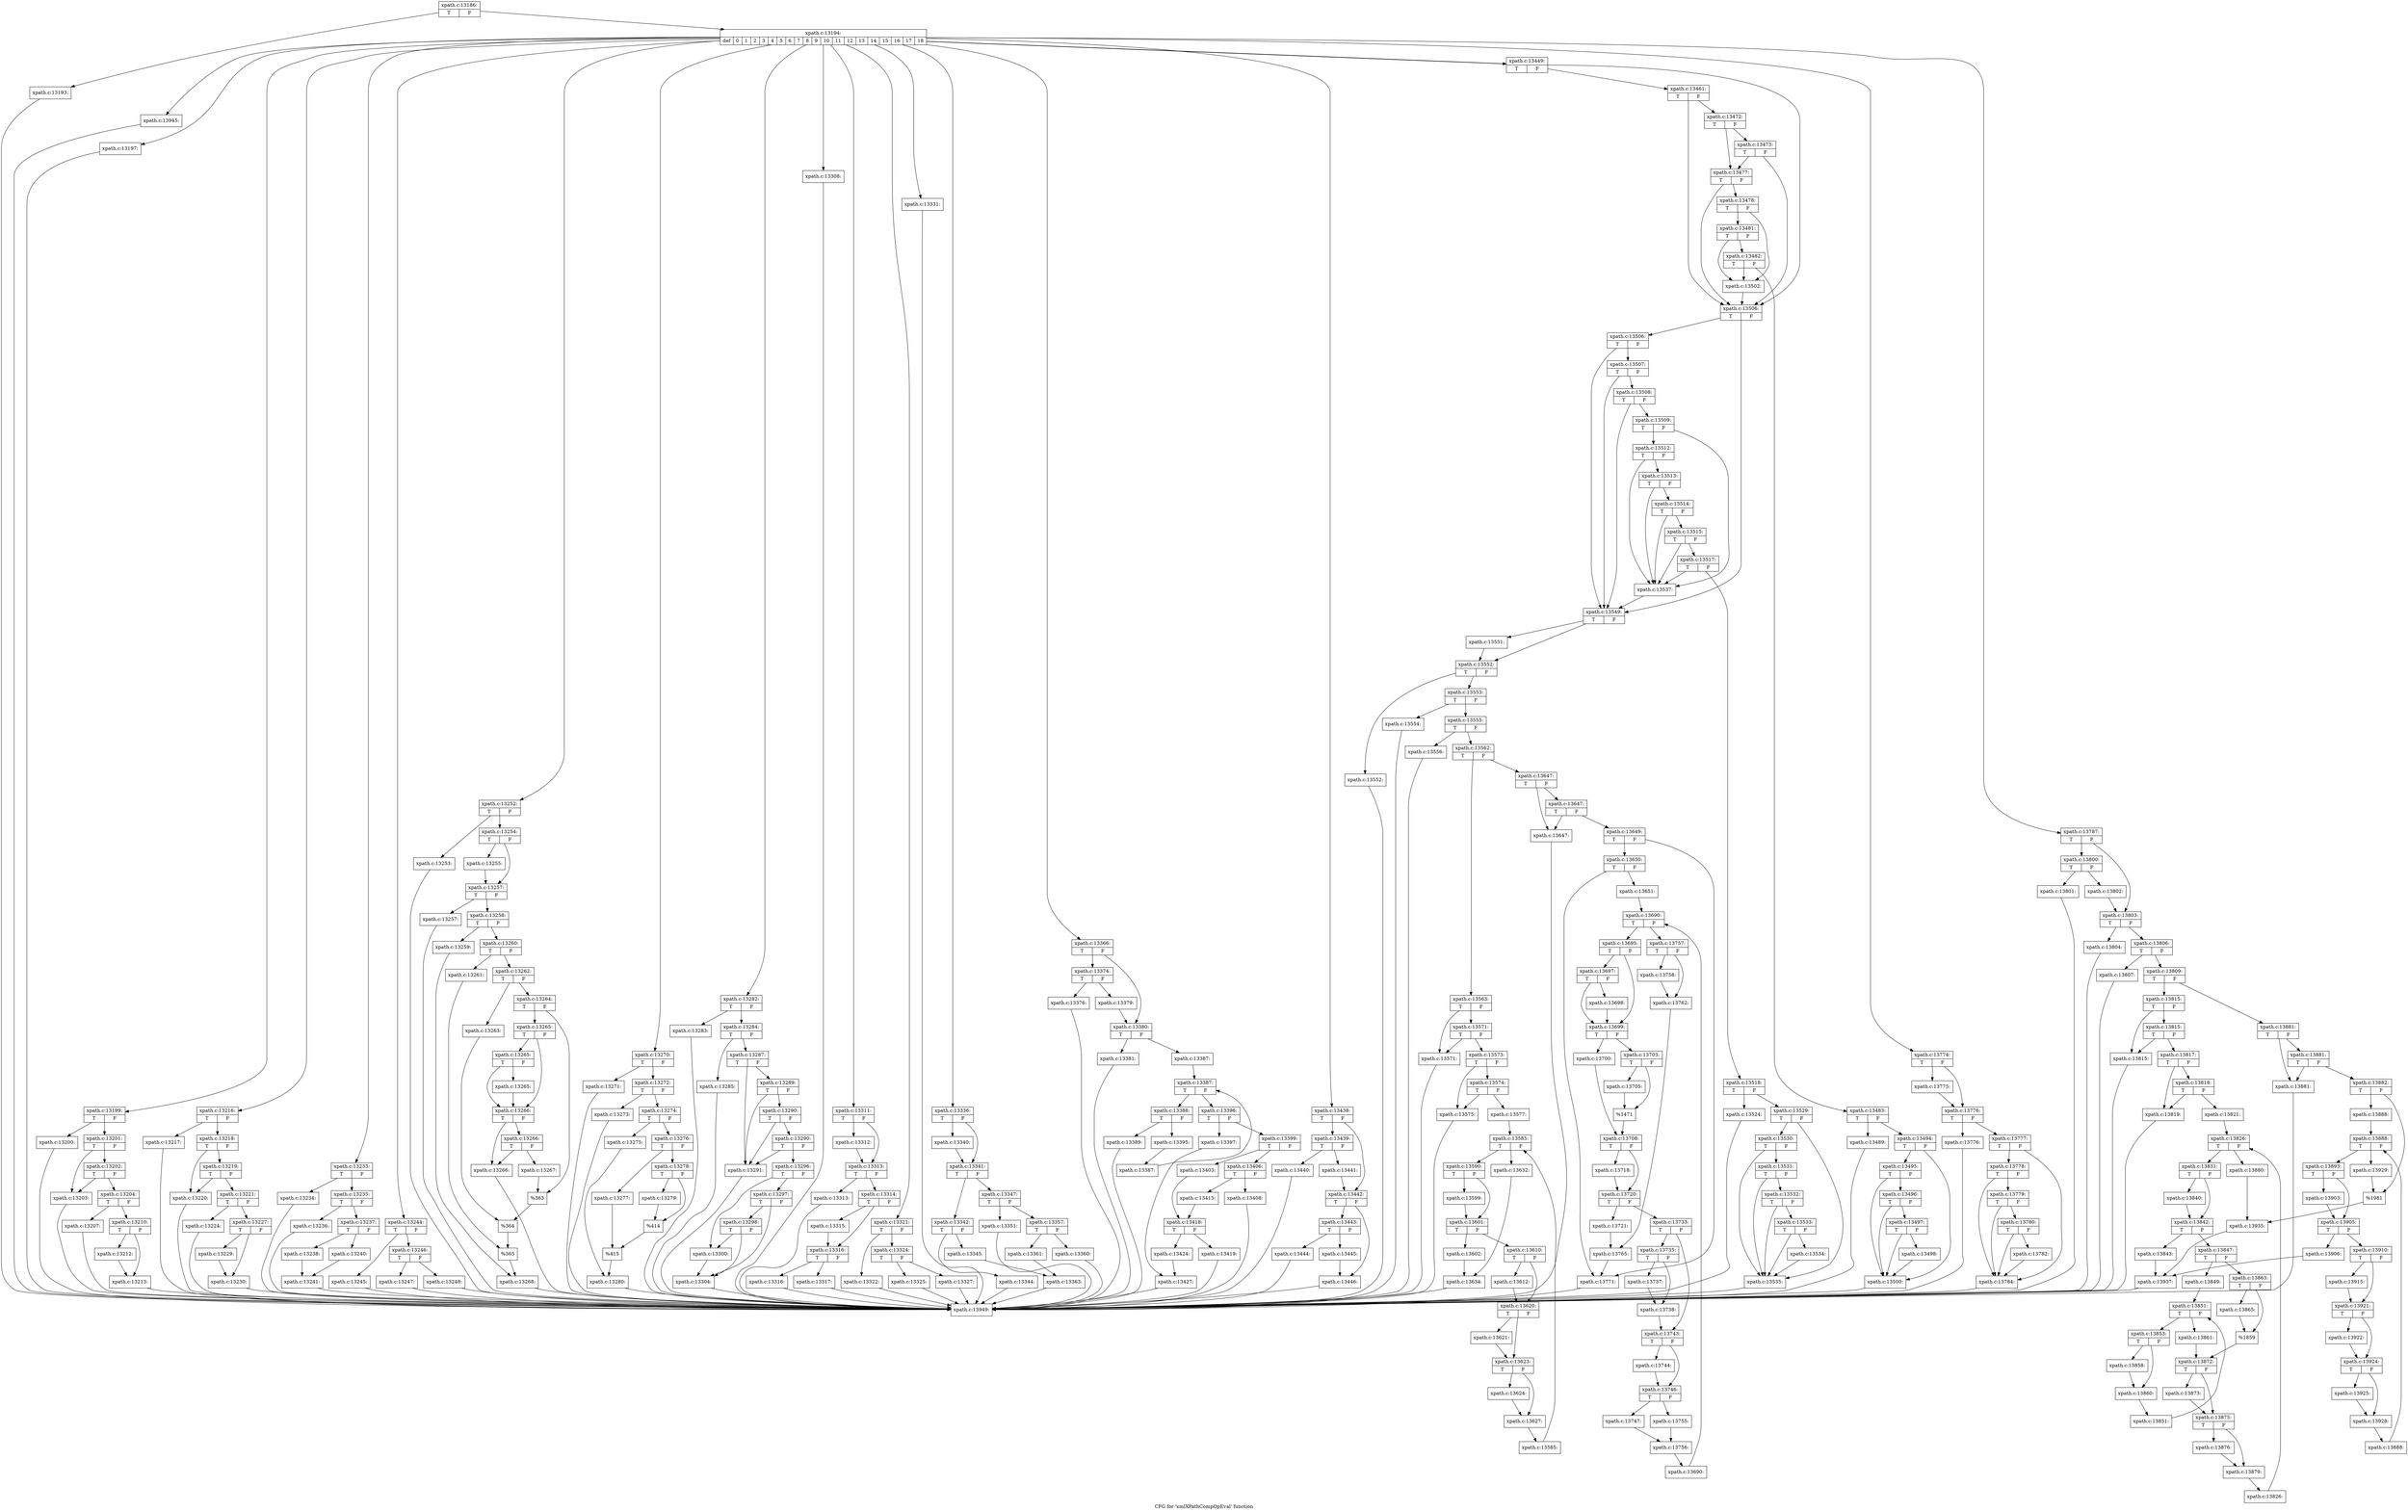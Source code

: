 digraph "CFG for 'xmlXPathCompOpEval' function" {
	label="CFG for 'xmlXPathCompOpEval' function";

	Node0x55e6b2ddfc00 [shape=record,label="{xpath.c:13186:|{<s0>T|<s1>F}}"];
	Node0x55e6b2ddfc00 -> Node0x55e6b2de2050;
	Node0x55e6b2ddfc00 -> Node0x55e6b2de20a0;
	Node0x55e6b2de2050 [shape=record,label="{xpath.c:13193:}"];
	Node0x55e6b2de2050 -> Node0x55e6b2ddfc50;
	Node0x55e6b2de20a0 [shape=record,label="{xpath.c:13194:|{<s0>def|<s1>0|<s2>1|<s3>2|<s4>3|<s5>4|<s6>5|<s7>6|<s8>7|<s9>8|<s10>9|<s11>10|<s12>11|<s13>12|<s14>13|<s15>14|<s16>15|<s17>16|<s18>17|<s19>18}}"];
	Node0x55e6b2de20a0 -> Node0x55e6b2de2600;
	Node0x55e6b2de20a0 -> Node0x55e6b2de2ab0;
	Node0x55e6b2de20a0 -> Node0x55e6b2de2c70;
	Node0x55e6b2de20a0 -> Node0x55e6b2de67a0;
	Node0x55e6b2de20a0 -> Node0x55e6b2dea470;
	Node0x55e6b2de20a0 -> Node0x55e6b2decd20;
	Node0x55e6b2de20a0 -> Node0x55e6b2def240;
	Node0x55e6b2de20a0 -> Node0x55e6b2df4060;
	Node0x55e6b2de20a0 -> Node0x55e6b2df6f70;
	Node0x55e6b2de20a0 -> Node0x55e6b2dfbfa0;
	Node0x55e6b2de20a0 -> Node0x55e6b2dfc310;
	Node0x55e6b2de20a0 -> Node0x55e6b2dfef10;
	Node0x55e6b2de20a0 -> Node0x55e6b2e00fc0;
	Node0x55e6b2de20a0 -> Node0x55e6b2e01860;
	Node0x55e6b2de20a0 -> Node0x55e6b2e066c0;
	Node0x55e6b2de20a0 -> Node0x55e6b2e12c10;
	Node0x55e6b2de20a0 -> Node0x55e6b2e152d0;
	Node0x55e6b2de20a0 -> Node0x55e6b2e152d0;
	Node0x55e6b2de20a0 -> Node0x55e6b2e3fab0;
	Node0x55e6b2de20a0 -> Node0x55e6b2e42790;
	Node0x55e6b2de2ab0 [shape=record,label="{xpath.c:13197:}"];
	Node0x55e6b2de2ab0 -> Node0x55e6b2ddfc50;
	Node0x55e6b2de2c70 [shape=record,label="{xpath.c:13199:|{<s0>T|<s1>F}}"];
	Node0x55e6b2de2c70 -> Node0x55e6b2de3310;
	Node0x55e6b2de2c70 -> Node0x55e6b2de3360;
	Node0x55e6b2de3310 [shape=record,label="{xpath.c:13200:}"];
	Node0x55e6b2de3310 -> Node0x55e6b2ddfc50;
	Node0x55e6b2de3360 [shape=record,label="{xpath.c:13201:|{<s0>T|<s1>F}}"];
	Node0x55e6b2de3360 -> Node0x55e6b2de3960;
	Node0x55e6b2de3360 -> Node0x55e6b2de3a00;
	Node0x55e6b2de3a00 [shape=record,label="{xpath.c:13202:|{<s0>T|<s1>F}}"];
	Node0x55e6b2de3a00 -> Node0x55e6b2de3960;
	Node0x55e6b2de3a00 -> Node0x55e6b2de39b0;
	Node0x55e6b2de3960 [shape=record,label="{xpath.c:13203:}"];
	Node0x55e6b2de3960 -> Node0x55e6b2ddfc50;
	Node0x55e6b2de39b0 [shape=record,label="{xpath.c:13204:|{<s0>T|<s1>F}}"];
	Node0x55e6b2de39b0 -> Node0x55e6b2de4ed0;
	Node0x55e6b2de39b0 -> Node0x55e6b2de4f20;
	Node0x55e6b2de4ed0 [shape=record,label="{xpath.c:13207:}"];
	Node0x55e6b2de4ed0 -> Node0x55e6b2ddfc50;
	Node0x55e6b2de4f20 [shape=record,label="{xpath.c:13210:|{<s0>T|<s1>F}}"];
	Node0x55e6b2de4f20 -> Node0x55e6b2de5830;
	Node0x55e6b2de4f20 -> Node0x55e6b2de5880;
	Node0x55e6b2de5830 [shape=record,label="{xpath.c:13212:}"];
	Node0x55e6b2de5830 -> Node0x55e6b2de5880;
	Node0x55e6b2de5880 [shape=record,label="{xpath.c:13213:}"];
	Node0x55e6b2de5880 -> Node0x55e6b2ddfc50;
	Node0x55e6b2de67a0 [shape=record,label="{xpath.c:13216:|{<s0>T|<s1>F}}"];
	Node0x55e6b2de67a0 -> Node0x55e6b2de6fe0;
	Node0x55e6b2de67a0 -> Node0x55e6b2de7030;
	Node0x55e6b2de6fe0 [shape=record,label="{xpath.c:13217:}"];
	Node0x55e6b2de6fe0 -> Node0x55e6b2ddfc50;
	Node0x55e6b2de7030 [shape=record,label="{xpath.c:13218:|{<s0>T|<s1>F}}"];
	Node0x55e6b2de7030 -> Node0x55e6b2de7630;
	Node0x55e6b2de7030 -> Node0x55e6b2de76d0;
	Node0x55e6b2de76d0 [shape=record,label="{xpath.c:13219:|{<s0>T|<s1>F}}"];
	Node0x55e6b2de76d0 -> Node0x55e6b2de7630;
	Node0x55e6b2de76d0 -> Node0x55e6b2de7680;
	Node0x55e6b2de7630 [shape=record,label="{xpath.c:13220:}"];
	Node0x55e6b2de7630 -> Node0x55e6b2ddfc50;
	Node0x55e6b2de7680 [shape=record,label="{xpath.c:13221:|{<s0>T|<s1>F}}"];
	Node0x55e6b2de7680 -> Node0x55e6b2de8ba0;
	Node0x55e6b2de7680 -> Node0x55e6b2de8bf0;
	Node0x55e6b2de8ba0 [shape=record,label="{xpath.c:13224:}"];
	Node0x55e6b2de8ba0 -> Node0x55e6b2ddfc50;
	Node0x55e6b2de8bf0 [shape=record,label="{xpath.c:13227:|{<s0>T|<s1>F}}"];
	Node0x55e6b2de8bf0 -> Node0x55e6b2de9500;
	Node0x55e6b2de8bf0 -> Node0x55e6b2de9550;
	Node0x55e6b2de9500 [shape=record,label="{xpath.c:13229:}"];
	Node0x55e6b2de9500 -> Node0x55e6b2de9550;
	Node0x55e6b2de9550 [shape=record,label="{xpath.c:13230:}"];
	Node0x55e6b2de9550 -> Node0x55e6b2ddfc50;
	Node0x55e6b2dea470 [shape=record,label="{xpath.c:13233:|{<s0>T|<s1>F}}"];
	Node0x55e6b2dea470 -> Node0x55e6b2deacb0;
	Node0x55e6b2dea470 -> Node0x55e6b2dead00;
	Node0x55e6b2deacb0 [shape=record,label="{xpath.c:13234:}"];
	Node0x55e6b2deacb0 -> Node0x55e6b2ddfc50;
	Node0x55e6b2dead00 [shape=record,label="{xpath.c:13235:|{<s0>T|<s1>F}}"];
	Node0x55e6b2dead00 -> Node0x55e6b2deb900;
	Node0x55e6b2dead00 -> Node0x55e6b2deb950;
	Node0x55e6b2deb900 [shape=record,label="{xpath.c:13236:}"];
	Node0x55e6b2deb900 -> Node0x55e6b2ddfc50;
	Node0x55e6b2deb950 [shape=record,label="{xpath.c:13237:|{<s0>T|<s1>F}}"];
	Node0x55e6b2deb950 -> Node0x55e6b2debdc0;
	Node0x55e6b2deb950 -> Node0x55e6b2debe60;
	Node0x55e6b2debdc0 [shape=record,label="{xpath.c:13238:}"];
	Node0x55e6b2debdc0 -> Node0x55e6b2debe10;
	Node0x55e6b2debe60 [shape=record,label="{xpath.c:13240:}"];
	Node0x55e6b2debe60 -> Node0x55e6b2debe10;
	Node0x55e6b2debe10 [shape=record,label="{xpath.c:13241:}"];
	Node0x55e6b2debe10 -> Node0x55e6b2ddfc50;
	Node0x55e6b2decd20 [shape=record,label="{xpath.c:13244:|{<s0>T|<s1>F}}"];
	Node0x55e6b2decd20 -> Node0x55e6b2ded5a0;
	Node0x55e6b2decd20 -> Node0x55e6b2ded5f0;
	Node0x55e6b2ded5a0 [shape=record,label="{xpath.c:13245:}"];
	Node0x55e6b2ded5a0 -> Node0x55e6b2ddfc50;
	Node0x55e6b2ded5f0 [shape=record,label="{xpath.c:13246:|{<s0>T|<s1>F}}"];
	Node0x55e6b2ded5f0 -> Node0x55e6b2dee1f0;
	Node0x55e6b2ded5f0 -> Node0x55e6b2dee240;
	Node0x55e6b2dee1f0 [shape=record,label="{xpath.c:13247:}"];
	Node0x55e6b2dee1f0 -> Node0x55e6b2ddfc50;
	Node0x55e6b2dee240 [shape=record,label="{xpath.c:13248:}"];
	Node0x55e6b2dee240 -> Node0x55e6b2ddfc50;
	Node0x55e6b2def240 [shape=record,label="{xpath.c:13252:|{<s0>T|<s1>F}}"];
	Node0x55e6b2def240 -> Node0x55e6b2defac0;
	Node0x55e6b2def240 -> Node0x55e6b2defb10;
	Node0x55e6b2defac0 [shape=record,label="{xpath.c:13253:}"];
	Node0x55e6b2defac0 -> Node0x55e6b2ddfc50;
	Node0x55e6b2defb10 [shape=record,label="{xpath.c:13254:|{<s0>T|<s1>F}}"];
	Node0x55e6b2defb10 -> Node0x55e6b2deff80;
	Node0x55e6b2defb10 -> Node0x55e6b2deffd0;
	Node0x55e6b2deff80 [shape=record,label="{xpath.c:13255:}"];
	Node0x55e6b2deff80 -> Node0x55e6b2deffd0;
	Node0x55e6b2deffd0 [shape=record,label="{xpath.c:13257:|{<s0>T|<s1>F}}"];
	Node0x55e6b2deffd0 -> Node0x55e6b2df0d10;
	Node0x55e6b2deffd0 -> Node0x55e6b2df0d60;
	Node0x55e6b2df0d10 [shape=record,label="{xpath.c:13257:}"];
	Node0x55e6b2df0d10 -> Node0x55e6b2ddfc50;
	Node0x55e6b2df0d60 [shape=record,label="{xpath.c:13258:|{<s0>T|<s1>F}}"];
	Node0x55e6b2df0d60 -> Node0x55e6b2df11d0;
	Node0x55e6b2df0d60 -> Node0x55e6b2df1270;
	Node0x55e6b2df11d0 [shape=record,label="{xpath.c:13259:}"];
	Node0x55e6b2df11d0 -> Node0x55e6b2df1220;
	Node0x55e6b2df1270 [shape=record,label="{xpath.c:13260:|{<s0>T|<s1>F}}"];
	Node0x55e6b2df1270 -> Node0x55e6b2df1840;
	Node0x55e6b2df1270 -> Node0x55e6b2df18e0;
	Node0x55e6b2df1840 [shape=record,label="{xpath.c:13261:}"];
	Node0x55e6b2df1840 -> Node0x55e6b2df1890;
	Node0x55e6b2df18e0 [shape=record,label="{xpath.c:13262:|{<s0>T|<s1>F}}"];
	Node0x55e6b2df18e0 -> Node0x55e6b2df1eb0;
	Node0x55e6b2df18e0 -> Node0x55e6b2df1f50;
	Node0x55e6b2df1eb0 [shape=record,label="{xpath.c:13263:}"];
	Node0x55e6b2df1eb0 -> Node0x55e6b2df1f00;
	Node0x55e6b2df1f50 [shape=record,label="{xpath.c:13264:|{<s0>T|<s1>F}}"];
	Node0x55e6b2df1f50 -> Node0x55e6b2df2520;
	Node0x55e6b2df1f50 -> Node0x55e6b2df2570;
	Node0x55e6b2df2520 [shape=record,label="{xpath.c:13265:|{<s0>T|<s1>F}}"];
	Node0x55e6b2df2520 -> Node0x55e6b2df2ad0;
	Node0x55e6b2df2520 -> Node0x55e6b2df2a80;
	Node0x55e6b2df2ad0 [shape=record,label="{xpath.c:13265:|{<s0>T|<s1>F}}"];
	Node0x55e6b2df2ad0 -> Node0x55e6b2df2a30;
	Node0x55e6b2df2ad0 -> Node0x55e6b2df2a80;
	Node0x55e6b2df2a30 [shape=record,label="{xpath.c:13265:}"];
	Node0x55e6b2df2a30 -> Node0x55e6b2df2a80;
	Node0x55e6b2df2a80 [shape=record,label="{xpath.c:13266:|{<s0>T|<s1>F}}"];
	Node0x55e6b2df2a80 -> Node0x55e6b2df32a0;
	Node0x55e6b2df2a80 -> Node0x55e6b2df3340;
	Node0x55e6b2df3340 [shape=record,label="{xpath.c:13266:|{<s0>T|<s1>F}}"];
	Node0x55e6b2df3340 -> Node0x55e6b2df32a0;
	Node0x55e6b2df3340 -> Node0x55e6b2df32f0;
	Node0x55e6b2df32a0 [shape=record,label="{xpath.c:13266:}"];
	Node0x55e6b2df32a0 -> Node0x55e6b2ddfc50;
	Node0x55e6b2df32f0 [shape=record,label="{xpath.c:13267:}"];
	Node0x55e6b2df32f0 -> Node0x55e6b2df2570;
	Node0x55e6b2df2570 [shape=record,label="{%363}"];
	Node0x55e6b2df2570 -> Node0x55e6b2df1f00;
	Node0x55e6b2df1f00 [shape=record,label="{%364}"];
	Node0x55e6b2df1f00 -> Node0x55e6b2df1890;
	Node0x55e6b2df1890 [shape=record,label="{%365}"];
	Node0x55e6b2df1890 -> Node0x55e6b2df1220;
	Node0x55e6b2df1220 [shape=record,label="{xpath.c:13268:}"];
	Node0x55e6b2df1220 -> Node0x55e6b2ddfc50;
	Node0x55e6b2df4060 [shape=record,label="{xpath.c:13270:|{<s0>T|<s1>F}}"];
	Node0x55e6b2df4060 -> Node0x55e6b2df48e0;
	Node0x55e6b2df4060 -> Node0x55e6b2df4930;
	Node0x55e6b2df48e0 [shape=record,label="{xpath.c:13271:}"];
	Node0x55e6b2df48e0 -> Node0x55e6b2ddfc50;
	Node0x55e6b2df4930 [shape=record,label="{xpath.c:13272:|{<s0>T|<s1>F}}"];
	Node0x55e6b2df4930 -> Node0x55e6b2df5530;
	Node0x55e6b2df4930 -> Node0x55e6b2df5580;
	Node0x55e6b2df5530 [shape=record,label="{xpath.c:13273:}"];
	Node0x55e6b2df5530 -> Node0x55e6b2ddfc50;
	Node0x55e6b2df5580 [shape=record,label="{xpath.c:13274:|{<s0>T|<s1>F}}"];
	Node0x55e6b2df5580 -> Node0x55e6b2df59f0;
	Node0x55e6b2df5580 -> Node0x55e6b2df5a90;
	Node0x55e6b2df59f0 [shape=record,label="{xpath.c:13275:}"];
	Node0x55e6b2df59f0 -> Node0x55e6b2df5a40;
	Node0x55e6b2df5a90 [shape=record,label="{xpath.c:13276:|{<s0>T|<s1>F}}"];
	Node0x55e6b2df5a90 -> Node0x55e6b2df6060;
	Node0x55e6b2df5a90 -> Node0x55e6b2df6100;
	Node0x55e6b2df6060 [shape=record,label="{xpath.c:13277:}"];
	Node0x55e6b2df6060 -> Node0x55e6b2df60b0;
	Node0x55e6b2df6100 [shape=record,label="{xpath.c:13278:|{<s0>T|<s1>F}}"];
	Node0x55e6b2df6100 -> Node0x55e6b2df66d0;
	Node0x55e6b2df6100 -> Node0x55e6b2df6720;
	Node0x55e6b2df66d0 [shape=record,label="{xpath.c:13279:}"];
	Node0x55e6b2df66d0 -> Node0x55e6b2df6720;
	Node0x55e6b2df6720 [shape=record,label="{%414}"];
	Node0x55e6b2df6720 -> Node0x55e6b2df60b0;
	Node0x55e6b2df60b0 [shape=record,label="{%415}"];
	Node0x55e6b2df60b0 -> Node0x55e6b2df5a40;
	Node0x55e6b2df5a40 [shape=record,label="{xpath.c:13280:}"];
	Node0x55e6b2df5a40 -> Node0x55e6b2ddfc50;
	Node0x55e6b2df6f70 [shape=record,label="{xpath.c:13282:|{<s0>T|<s1>F}}"];
	Node0x55e6b2df6f70 -> Node0x55e6b2df77f0;
	Node0x55e6b2df6f70 -> Node0x55e6b2df7840;
	Node0x55e6b2df77f0 [shape=record,label="{xpath.c:13283:}"];
	Node0x55e6b2df77f0 -> Node0x55e6b2ddfc50;
	Node0x55e6b2df7840 [shape=record,label="{xpath.c:13284:|{<s0>T|<s1>F}}"];
	Node0x55e6b2df7840 -> Node0x55e6b2df8440;
	Node0x55e6b2df7840 -> Node0x55e6b2df8490;
	Node0x55e6b2df8440 [shape=record,label="{xpath.c:13285:}"];
	Node0x55e6b2df8440 -> Node0x55e6b2ddfc50;
	Node0x55e6b2df8490 [shape=record,label="{xpath.c:13287:|{<s0>T|<s1>F}}"];
	Node0x55e6b2df8490 -> Node0x55e6b2df8d60;
	Node0x55e6b2df8490 -> Node0x55e6b2df8f00;
	Node0x55e6b2df8f00 [shape=record,label="{xpath.c:13289:|{<s0>T|<s1>F}}"];
	Node0x55e6b2df8f00 -> Node0x55e6b2df8d60;
	Node0x55e6b2df8f00 -> Node0x55e6b2df8e80;
	Node0x55e6b2df8e80 [shape=record,label="{xpath.c:13290:|{<s0>T|<s1>F}}"];
	Node0x55e6b2df8e80 -> Node0x55e6b2df8d60;
	Node0x55e6b2df8e80 -> Node0x55e6b2df8e00;
	Node0x55e6b2df8e00 [shape=record,label="{xpath.c:13290:|{<s0>T|<s1>F}}"];
	Node0x55e6b2df8e00 -> Node0x55e6b2df8d60;
	Node0x55e6b2df8e00 -> Node0x55e6b2df8db0;
	Node0x55e6b2df8d60 [shape=record,label="{xpath.c:13291:}"];
	Node0x55e6b2df8d60 -> Node0x55e6b2ddfc50;
	Node0x55e6b2df8db0 [shape=record,label="{xpath.c:13296:|{<s0>T|<s1>F}}"];
	Node0x55e6b2df8db0 -> Node0x55e6b2dfa470;
	Node0x55e6b2df8db0 -> Node0x55e6b2dfa510;
	Node0x55e6b2dfa510 [shape=record,label="{xpath.c:13297:|{<s0>T|<s1>F}}"];
	Node0x55e6b2dfa510 -> Node0x55e6b2dfa960;
	Node0x55e6b2dfa510 -> Node0x55e6b2dfa4c0;
	Node0x55e6b2dfa960 [shape=record,label="{xpath.c:13298:|{<s0>T|<s1>F}}"];
	Node0x55e6b2dfa960 -> Node0x55e6b2dfa470;
	Node0x55e6b2dfa960 -> Node0x55e6b2dfa4c0;
	Node0x55e6b2dfa470 [shape=record,label="{xpath.c:13300:}"];
	Node0x55e6b2dfa470 -> Node0x55e6b2dfa4c0;
	Node0x55e6b2dfa4c0 [shape=record,label="{xpath.c:13304:}"];
	Node0x55e6b2dfa4c0 -> Node0x55e6b2ddfc50;
	Node0x55e6b2dfbfa0 [shape=record,label="{xpath.c:13308:}"];
	Node0x55e6b2dfbfa0 -> Node0x55e6b2ddfc50;
	Node0x55e6b2dfc310 [shape=record,label="{xpath.c:13311:|{<s0>T|<s1>F}}"];
	Node0x55e6b2dfc310 -> Node0x55e6b2dfc400;
	Node0x55e6b2dfc310 -> Node0x55e6b2dfc450;
	Node0x55e6b2dfc400 [shape=record,label="{xpath.c:13312:}"];
	Node0x55e6b2dfc400 -> Node0x55e6b2dfc450;
	Node0x55e6b2dfc450 [shape=record,label="{xpath.c:13313:|{<s0>T|<s1>F}}"];
	Node0x55e6b2dfc450 -> Node0x55e6b2dfd0c0;
	Node0x55e6b2dfc450 -> Node0x55e6b2dfd110;
	Node0x55e6b2dfd0c0 [shape=record,label="{xpath.c:13313:}"];
	Node0x55e6b2dfd0c0 -> Node0x55e6b2ddfc50;
	Node0x55e6b2dfd110 [shape=record,label="{xpath.c:13314:|{<s0>T|<s1>F}}"];
	Node0x55e6b2dfd110 -> Node0x55e6b2dfd580;
	Node0x55e6b2dfd110 -> Node0x55e6b2dfd5d0;
	Node0x55e6b2dfd580 [shape=record,label="{xpath.c:13315:}"];
	Node0x55e6b2dfd580 -> Node0x55e6b2dfd5d0;
	Node0x55e6b2dfd5d0 [shape=record,label="{xpath.c:13316:|{<s0>T|<s1>F}}"];
	Node0x55e6b2dfd5d0 -> Node0x55e6b2dfe240;
	Node0x55e6b2dfd5d0 -> Node0x55e6b2dfe290;
	Node0x55e6b2dfe240 [shape=record,label="{xpath.c:13316:}"];
	Node0x55e6b2dfe240 -> Node0x55e6b2ddfc50;
	Node0x55e6b2dfe290 [shape=record,label="{xpath.c:13317:}"];
	Node0x55e6b2dfe290 -> Node0x55e6b2ddfc50;
	Node0x55e6b2dfef10 [shape=record,label="{xpath.c:13321:|{<s0>T|<s1>F}}"];
	Node0x55e6b2dfef10 -> Node0x55e6b2dff6b0;
	Node0x55e6b2dfef10 -> Node0x55e6b2dff700;
	Node0x55e6b2dff6b0 [shape=record,label="{xpath.c:13322:}"];
	Node0x55e6b2dff6b0 -> Node0x55e6b2ddfc50;
	Node0x55e6b2dff700 [shape=record,label="{xpath.c:13324:|{<s0>T|<s1>F}}"];
	Node0x55e6b2dff700 -> Node0x55e6b2e004e0;
	Node0x55e6b2dff700 -> Node0x55e6b2e00530;
	Node0x55e6b2e004e0 [shape=record,label="{xpath.c:13325:}"];
	Node0x55e6b2e004e0 -> Node0x55e6b2ddfc50;
	Node0x55e6b2e00530 [shape=record,label="{xpath.c:13327:}"];
	Node0x55e6b2e00530 -> Node0x55e6b2ddfc50;
	Node0x55e6b2e00fc0 [shape=record,label="{xpath.c:13331:}"];
	Node0x55e6b2e00fc0 -> Node0x55e6b2ddfc50;
	Node0x55e6b2e01860 [shape=record,label="{xpath.c:13336:|{<s0>T|<s1>F}}"];
	Node0x55e6b2e01860 -> Node0x55e6b2e01c50;
	Node0x55e6b2e01860 -> Node0x55e6b2e01ca0;
	Node0x55e6b2e01c50 [shape=record,label="{xpath.c:13340:}"];
	Node0x55e6b2e01c50 -> Node0x55e6b2e01ca0;
	Node0x55e6b2e01ca0 [shape=record,label="{xpath.c:13341:|{<s0>T|<s1>F}}"];
	Node0x55e6b2e01ca0 -> Node0x55e6b2e02940;
	Node0x55e6b2e01ca0 -> Node0x55e6b2e029e0;
	Node0x55e6b2e02940 [shape=record,label="{xpath.c:13342:|{<s0>T|<s1>F}}"];
	Node0x55e6b2e02940 -> Node0x55e6b2e033a0;
	Node0x55e6b2e02940 -> Node0x55e6b2e033f0;
	Node0x55e6b2e033a0 [shape=record,label="{xpath.c:13344:}"];
	Node0x55e6b2e033a0 -> Node0x55e6b2ddfc50;
	Node0x55e6b2e033f0 [shape=record,label="{xpath.c:13345:}"];
	Node0x55e6b2e033f0 -> Node0x55e6b2e02990;
	Node0x55e6b2e029e0 [shape=record,label="{xpath.c:13347:|{<s0>T|<s1>F}}"];
	Node0x55e6b2e029e0 -> Node0x55e6b2e044b0;
	Node0x55e6b2e029e0 -> Node0x55e6b2e04500;
	Node0x55e6b2e044b0 [shape=record,label="{xpath.c:13351:}"];
	Node0x55e6b2e044b0 -> Node0x55e6b2ddfc50;
	Node0x55e6b2e04500 [shape=record,label="{xpath.c:13357:|{<s0>T|<s1>F}}"];
	Node0x55e6b2e04500 -> Node0x55e6b2e05c60;
	Node0x55e6b2e04500 -> Node0x55e6b2e05cb0;
	Node0x55e6b2e05c60 [shape=record,label="{xpath.c:13360:}"];
	Node0x55e6b2e05c60 -> Node0x55e6b2ddfc50;
	Node0x55e6b2e05cb0 [shape=record,label="{xpath.c:13361:}"];
	Node0x55e6b2e05cb0 -> Node0x55e6b2e02990;
	Node0x55e6b2e02990 [shape=record,label="{xpath.c:13363:}"];
	Node0x55e6b2e02990 -> Node0x55e6b2ddfc50;
	Node0x55e6b2e066c0 [shape=record,label="{xpath.c:13366:|{<s0>T|<s1>F}}"];
	Node0x55e6b2e066c0 -> Node0x55e6b2e07830;
	Node0x55e6b2e066c0 -> Node0x55e6b2e07880;
	Node0x55e6b2e07830 [shape=record,label="{xpath.c:13374:|{<s0>T|<s1>F}}"];
	Node0x55e6b2e07830 -> Node0x55e6b2e08500;
	Node0x55e6b2e07830 -> Node0x55e6b2e08550;
	Node0x55e6b2e08500 [shape=record,label="{xpath.c:13376:}"];
	Node0x55e6b2e08500 -> Node0x55e6b2ddfc50;
	Node0x55e6b2e08550 [shape=record,label="{xpath.c:13379:}"];
	Node0x55e6b2e08550 -> Node0x55e6b2e07880;
	Node0x55e6b2e07880 [shape=record,label="{xpath.c:13380:|{<s0>T|<s1>F}}"];
	Node0x55e6b2e07880 -> Node0x55e6b2e08f20;
	Node0x55e6b2e07880 -> Node0x55e6b2e08f70;
	Node0x55e6b2e08f20 [shape=record,label="{xpath.c:13381:}"];
	Node0x55e6b2e08f20 -> Node0x55e6b2ddfc50;
	Node0x55e6b2e08f70 [shape=record,label="{xpath.c:13387:}"];
	Node0x55e6b2e08f70 -> Node0x55e6b2e0a440;
	Node0x55e6b2e0a440 [shape=record,label="{xpath.c:13387:|{<s0>T|<s1>F}}"];
	Node0x55e6b2e0a440 -> Node0x55e6b2c605c0;
	Node0x55e6b2e0a440 -> Node0x55e6b2e0a2a0;
	Node0x55e6b2c605c0 [shape=record,label="{xpath.c:13388:|{<s0>T|<s1>F}}"];
	Node0x55e6b2c605c0 -> Node0x55e6b2c60a90;
	Node0x55e6b2c605c0 -> Node0x55e6b2c60ae0;
	Node0x55e6b2c60a90 [shape=record,label="{xpath.c:13389:}"];
	Node0x55e6b2c60a90 -> Node0x55e6b2ddfc50;
	Node0x55e6b2c60ae0 [shape=record,label="{xpath.c:13395:}"];
	Node0x55e6b2c60ae0 -> Node0x55e6b2c60530;
	Node0x55e6b2c60530 [shape=record,label="{xpath.c:13387:}"];
	Node0x55e6b2c60530 -> Node0x55e6b2e0a440;
	Node0x55e6b2e0a2a0 [shape=record,label="{xpath.c:13396:|{<s0>T|<s1>F}}"];
	Node0x55e6b2e0a2a0 -> Node0x55e6b2e0c1c0;
	Node0x55e6b2e0a2a0 -> Node0x55e6b2e0c260;
	Node0x55e6b2e0c1c0 [shape=record,label="{xpath.c:13397:}"];
	Node0x55e6b2e0c1c0 -> Node0x55e6b2e0c210;
	Node0x55e6b2e0c260 [shape=record,label="{xpath.c:13399:|{<s0>T|<s1>F}}"];
	Node0x55e6b2e0c260 -> Node0x55e6b2e0cd70;
	Node0x55e6b2e0c260 -> Node0x55e6b2e0ce10;
	Node0x55e6b2e0cd70 [shape=record,label="{xpath.c:13403:}"];
	Node0x55e6b2e0cd70 -> Node0x55e6b2e0cdc0;
	Node0x55e6b2e0ce10 [shape=record,label="{xpath.c:13406:|{<s0>T|<s1>F}}"];
	Node0x55e6b2e0ce10 -> Node0x55e6b2e0dd60;
	Node0x55e6b2e0ce10 -> Node0x55e6b2e0ddb0;
	Node0x55e6b2e0dd60 [shape=record,label="{xpath.c:13408:}"];
	Node0x55e6b2e0dd60 -> Node0x55e6b2ddfc50;
	Node0x55e6b2e0ddb0 [shape=record,label="{xpath.c:13415:}"];
	Node0x55e6b2e0ddb0 -> Node0x55e6b2e0cdc0;
	Node0x55e6b2e0cdc0 [shape=record,label="{xpath.c:13418:|{<s0>T|<s1>F}}"];
	Node0x55e6b2e0cdc0 -> Node0x55e6b2e0f720;
	Node0x55e6b2e0cdc0 -> Node0x55e6b2e0f770;
	Node0x55e6b2e0f720 [shape=record,label="{xpath.c:13419:}"];
	Node0x55e6b2e0f720 -> Node0x55e6b2ddfc50;
	Node0x55e6b2e0f770 [shape=record,label="{xpath.c:13424:}"];
	Node0x55e6b2e0f770 -> Node0x55e6b2e0c210;
	Node0x55e6b2e0c210 [shape=record,label="{xpath.c:13427:}"];
	Node0x55e6b2e0c210 -> Node0x55e6b2ddfc50;
	Node0x55e6b2e12c10 [shape=record,label="{xpath.c:13438:|{<s0>T|<s1>F}}"];
	Node0x55e6b2e12c10 -> Node0x55e6b2e12d00;
	Node0x55e6b2e12c10 -> Node0x55e6b2e12d50;
	Node0x55e6b2e12d00 [shape=record,label="{xpath.c:13439:|{<s0>T|<s1>F}}"];
	Node0x55e6b2e12d00 -> Node0x55e6b2e139a0;
	Node0x55e6b2e12d00 -> Node0x55e6b2e139f0;
	Node0x55e6b2e139a0 [shape=record,label="{xpath.c:13440:}"];
	Node0x55e6b2e139a0 -> Node0x55e6b2ddfc50;
	Node0x55e6b2e139f0 [shape=record,label="{xpath.c:13441:}"];
	Node0x55e6b2e139f0 -> Node0x55e6b2e12d50;
	Node0x55e6b2e12d50 [shape=record,label="{xpath.c:13442:|{<s0>T|<s1>F}}"];
	Node0x55e6b2e12d50 -> Node0x55e6b2e13f50;
	Node0x55e6b2e12d50 -> Node0x55e6b2e13fa0;
	Node0x55e6b2e13f50 [shape=record,label="{xpath.c:13443:|{<s0>T|<s1>F}}"];
	Node0x55e6b2e13f50 -> Node0x55e6b2e14bf0;
	Node0x55e6b2e13f50 -> Node0x55e6b2e14c40;
	Node0x55e6b2e14bf0 [shape=record,label="{xpath.c:13444:}"];
	Node0x55e6b2e14bf0 -> Node0x55e6b2ddfc50;
	Node0x55e6b2e14c40 [shape=record,label="{xpath.c:13445:}"];
	Node0x55e6b2e14c40 -> Node0x55e6b2e13fa0;
	Node0x55e6b2e13fa0 [shape=record,label="{xpath.c:13446:}"];
	Node0x55e6b2e13fa0 -> Node0x55e6b2ddfc50;
	Node0x55e6b2e152d0 [shape=record,label="{xpath.c:13449:|{<s0>T|<s1>F}}"];
	Node0x55e6b2e152d0 -> Node0x55e6b2e17240;
	Node0x55e6b2e152d0 -> Node0x55e6b2e170f0;
	Node0x55e6b2e17240 [shape=record,label="{xpath.c:13461:|{<s0>T|<s1>F}}"];
	Node0x55e6b2e17240 -> Node0x55e6b2e171c0;
	Node0x55e6b2e17240 -> Node0x55e6b2e170f0;
	Node0x55e6b2e171c0 [shape=record,label="{xpath.c:13472:|{<s0>T|<s1>F}}"];
	Node0x55e6b2e171c0 -> Node0x55e6b2e17140;
	Node0x55e6b2e171c0 -> Node0x55e6b2e179e0;
	Node0x55e6b2e179e0 [shape=record,label="{xpath.c:13473:|{<s0>T|<s1>F}}"];
	Node0x55e6b2e179e0 -> Node0x55e6b2e17140;
	Node0x55e6b2e179e0 -> Node0x55e6b2e170f0;
	Node0x55e6b2e17140 [shape=record,label="{xpath.c:13477:|{<s0>T|<s1>F}}"];
	Node0x55e6b2e17140 -> Node0x55e6b2e170a0;
	Node0x55e6b2e17140 -> Node0x55e6b2e170f0;
	Node0x55e6b2e170a0 [shape=record,label="{xpath.c:13478:|{<s0>T|<s1>F}}"];
	Node0x55e6b2e170a0 -> Node0x55e6b2e19b10;
	Node0x55e6b2e170a0 -> Node0x55e6b2e19a40;
	Node0x55e6b2e19b10 [shape=record,label="{xpath.c:13481:|{<s0>T|<s1>F}}"];
	Node0x55e6b2e19b10 -> Node0x55e6b2e19a90;
	Node0x55e6b2e19b10 -> Node0x55e6b2e19a40;
	Node0x55e6b2e19a90 [shape=record,label="{xpath.c:13482:|{<s0>T|<s1>F}}"];
	Node0x55e6b2e19a90 -> Node0x55e6b2e199f0;
	Node0x55e6b2e19a90 -> Node0x55e6b2e19a40;
	Node0x55e6b2e199f0 [shape=record,label="{xpath.c:13483:|{<s0>T|<s1>F}}"];
	Node0x55e6b2e199f0 -> Node0x55e6b2e1b810;
	Node0x55e6b2e199f0 -> Node0x55e6b2e1b860;
	Node0x55e6b2e1b810 [shape=record,label="{xpath.c:13489:}"];
	Node0x55e6b2e1b810 -> Node0x55e6b2ddfc50;
	Node0x55e6b2e1b860 [shape=record,label="{xpath.c:13494:|{<s0>T|<s1>F}}"];
	Node0x55e6b2e1b860 -> Node0x55e6b2e1be70;
	Node0x55e6b2e1b860 -> Node0x55e6b2e1bd20;
	Node0x55e6b2e1be70 [shape=record,label="{xpath.c:13495:|{<s0>T|<s1>F}}"];
	Node0x55e6b2e1be70 -> Node0x55e6b2e1bdf0;
	Node0x55e6b2e1be70 -> Node0x55e6b2e1bd20;
	Node0x55e6b2e1bdf0 [shape=record,label="{xpath.c:13496:|{<s0>T|<s1>F}}"];
	Node0x55e6b2e1bdf0 -> Node0x55e6b2e1bd70;
	Node0x55e6b2e1bdf0 -> Node0x55e6b2e1bd20;
	Node0x55e6b2e1bd70 [shape=record,label="{xpath.c:13497:|{<s0>T|<s1>F}}"];
	Node0x55e6b2e1bd70 -> Node0x55e6b2e1bcd0;
	Node0x55e6b2e1bd70 -> Node0x55e6b2e1bd20;
	Node0x55e6b2e1bcd0 [shape=record,label="{xpath.c:13498:}"];
	Node0x55e6b2e1bcd0 -> Node0x55e6b2e1bd20;
	Node0x55e6b2e1bd20 [shape=record,label="{xpath.c:13500:}"];
	Node0x55e6b2e1bd20 -> Node0x55e6b2ddfc50;
	Node0x55e6b2e19a40 [shape=record,label="{xpath.c:13502:}"];
	Node0x55e6b2e19a40 -> Node0x55e6b2e170f0;
	Node0x55e6b2e170f0 [shape=record,label="{xpath.c:13506:|{<s0>T|<s1>F}}"];
	Node0x55e6b2e170f0 -> Node0x55e6b2e1db60;
	Node0x55e6b2e170f0 -> Node0x55e6b2e1da10;
	Node0x55e6b2e1db60 [shape=record,label="{xpath.c:13506:|{<s0>T|<s1>F}}"];
	Node0x55e6b2e1db60 -> Node0x55e6b2e1dae0;
	Node0x55e6b2e1db60 -> Node0x55e6b2e1da10;
	Node0x55e6b2e1dae0 [shape=record,label="{xpath.c:13507:|{<s0>T|<s1>F}}"];
	Node0x55e6b2e1dae0 -> Node0x55e6b2e1da60;
	Node0x55e6b2e1dae0 -> Node0x55e6b2e1da10;
	Node0x55e6b2e1da60 [shape=record,label="{xpath.c:13508:|{<s0>T|<s1>F}}"];
	Node0x55e6b2e1da60 -> Node0x55e6b2e1d9c0;
	Node0x55e6b2e1da60 -> Node0x55e6b2e1da10;
	Node0x55e6b2e1d9c0 [shape=record,label="{xpath.c:13509:|{<s0>T|<s1>F}}"];
	Node0x55e6b2e1d9c0 -> Node0x55e6b2e1fcf0;
	Node0x55e6b2e1d9c0 -> Node0x55e6b2e1faa0;
	Node0x55e6b2e1fcf0 [shape=record,label="{xpath.c:13512:|{<s0>T|<s1>F}}"];
	Node0x55e6b2e1fcf0 -> Node0x55e6b2e1fc70;
	Node0x55e6b2e1fcf0 -> Node0x55e6b2e1faa0;
	Node0x55e6b2e1fc70 [shape=record,label="{xpath.c:13513:|{<s0>T|<s1>F}}"];
	Node0x55e6b2e1fc70 -> Node0x55e6b2e1fbf0;
	Node0x55e6b2e1fc70 -> Node0x55e6b2e1faa0;
	Node0x55e6b2e1fbf0 [shape=record,label="{xpath.c:13514:|{<s0>T|<s1>F}}"];
	Node0x55e6b2e1fbf0 -> Node0x55e6b2e1fb70;
	Node0x55e6b2e1fbf0 -> Node0x55e6b2e1faa0;
	Node0x55e6b2e1fb70 [shape=record,label="{xpath.c:13515:|{<s0>T|<s1>F}}"];
	Node0x55e6b2e1fb70 -> Node0x55e6b2e1faf0;
	Node0x55e6b2e1fb70 -> Node0x55e6b2e1faa0;
	Node0x55e6b2e1faf0 [shape=record,label="{xpath.c:13517:|{<s0>T|<s1>F}}"];
	Node0x55e6b2e1faf0 -> Node0x55e6b2e1fa50;
	Node0x55e6b2e1faf0 -> Node0x55e6b2e1faa0;
	Node0x55e6b2e1fa50 [shape=record,label="{xpath.c:13518:|{<s0>T|<s1>F}}"];
	Node0x55e6b2e1fa50 -> Node0x55e6b2e22b80;
	Node0x55e6b2e1fa50 -> Node0x55e6b2e22bd0;
	Node0x55e6b2e22b80 [shape=record,label="{xpath.c:13524:}"];
	Node0x55e6b2e22b80 -> Node0x55e6b2ddfc50;
	Node0x55e6b2e22bd0 [shape=record,label="{xpath.c:13529:|{<s0>T|<s1>F}}"];
	Node0x55e6b2e22bd0 -> Node0x55e6b2e23260;
	Node0x55e6b2e22bd0 -> Node0x55e6b2e23090;
	Node0x55e6b2e23260 [shape=record,label="{xpath.c:13530:|{<s0>T|<s1>F}}"];
	Node0x55e6b2e23260 -> Node0x55e6b2e231e0;
	Node0x55e6b2e23260 -> Node0x55e6b2e23090;
	Node0x55e6b2e231e0 [shape=record,label="{xpath.c:13531:|{<s0>T|<s1>F}}"];
	Node0x55e6b2e231e0 -> Node0x55e6b2e23160;
	Node0x55e6b2e231e0 -> Node0x55e6b2e23090;
	Node0x55e6b2e23160 [shape=record,label="{xpath.c:13532:|{<s0>T|<s1>F}}"];
	Node0x55e6b2e23160 -> Node0x55e6b2e230e0;
	Node0x55e6b2e23160 -> Node0x55e6b2e23090;
	Node0x55e6b2e230e0 [shape=record,label="{xpath.c:13533:|{<s0>T|<s1>F}}"];
	Node0x55e6b2e230e0 -> Node0x55e6b2e23040;
	Node0x55e6b2e230e0 -> Node0x55e6b2e23090;
	Node0x55e6b2e23040 [shape=record,label="{xpath.c:13534:}"];
	Node0x55e6b2e23040 -> Node0x55e6b2e23090;
	Node0x55e6b2e23090 [shape=record,label="{xpath.c:13535:}"];
	Node0x55e6b2e23090 -> Node0x55e6b2ddfc50;
	Node0x55e6b2e1faa0 [shape=record,label="{xpath.c:13537:}"];
	Node0x55e6b2e1faa0 -> Node0x55e6b2e1da10;
	Node0x55e6b2e1da10 [shape=record,label="{xpath.c:13549:|{<s0>T|<s1>F}}"];
	Node0x55e6b2e1da10 -> Node0x55e6b2e225a0;
	Node0x55e6b2e1da10 -> Node0x55e6b2e25400;
	Node0x55e6b2e225a0 [shape=record,label="{xpath.c:13551:}"];
	Node0x55e6b2e225a0 -> Node0x55e6b2e25400;
	Node0x55e6b2e25400 [shape=record,label="{xpath.c:13552:|{<s0>T|<s1>F}}"];
	Node0x55e6b2e25400 -> Node0x55e6b2e26030;
	Node0x55e6b2e25400 -> Node0x55e6b2e26080;
	Node0x55e6b2e26030 [shape=record,label="{xpath.c:13552:}"];
	Node0x55e6b2e26030 -> Node0x55e6b2ddfc50;
	Node0x55e6b2e26080 [shape=record,label="{xpath.c:13553:|{<s0>T|<s1>F}}"];
	Node0x55e6b2e26080 -> Node0x55e6b2e264f0;
	Node0x55e6b2e26080 -> Node0x55e6b2e26540;
	Node0x55e6b2e264f0 [shape=record,label="{xpath.c:13554:}"];
	Node0x55e6b2e264f0 -> Node0x55e6b2ddfc50;
	Node0x55e6b2e26540 [shape=record,label="{xpath.c:13555:|{<s0>T|<s1>F}}"];
	Node0x55e6b2e26540 -> Node0x55e6b2e26b90;
	Node0x55e6b2e26540 -> Node0x55e6b2e26be0;
	Node0x55e6b2e26b90 [shape=record,label="{xpath.c:13556:}"];
	Node0x55e6b2e26b90 -> Node0x55e6b2ddfc50;
	Node0x55e6b2e26be0 [shape=record,label="{xpath.c:13562:|{<s0>T|<s1>F}}"];
	Node0x55e6b2e26be0 -> Node0x55e6b2e27200;
	Node0x55e6b2e26be0 -> Node0x55e6b2e27250;
	Node0x55e6b2e27200 [shape=record,label="{xpath.c:13563:|{<s0>T|<s1>F}}"];
	Node0x55e6b2e27200 -> Node0x55e6b2e27db0;
	Node0x55e6b2e27200 -> Node0x55e6b2e27e50;
	Node0x55e6b2e27e50 [shape=record,label="{xpath.c:13571:|{<s0>T|<s1>F}}"];
	Node0x55e6b2e27e50 -> Node0x55e6b2e27db0;
	Node0x55e6b2e27e50 -> Node0x55e6b2e27e00;
	Node0x55e6b2e27db0 [shape=record,label="{xpath.c:13571:}"];
	Node0x55e6b2e27db0 -> Node0x55e6b2ddfc50;
	Node0x55e6b2e27e00 [shape=record,label="{xpath.c:13573:|{<s0>T|<s1>F}}"];
	Node0x55e6b2e27e00 -> Node0x55e6b2e28740;
	Node0x55e6b2e27e00 -> Node0x55e6b2e287e0;
	Node0x55e6b2e287e0 [shape=record,label="{xpath.c:13574:|{<s0>T|<s1>F}}"];
	Node0x55e6b2e287e0 -> Node0x55e6b2e28740;
	Node0x55e6b2e287e0 -> Node0x55e6b2e28790;
	Node0x55e6b2e28740 [shape=record,label="{xpath.c:13575:}"];
	Node0x55e6b2e28740 -> Node0x55e6b2ddfc50;
	Node0x55e6b2e28790 [shape=record,label="{xpath.c:13577:}"];
	Node0x55e6b2e28790 -> Node0x55e6b2e2acb0;
	Node0x55e6b2e2acb0 [shape=record,label="{xpath.c:13585:|{<s0>T|<s1>F}}"];
	Node0x55e6b2e2acb0 -> Node0x55e6b2e2af90;
	Node0x55e6b2e2acb0 -> Node0x55e6b2e2aba0;
	Node0x55e6b2e2af90 [shape=record,label="{xpath.c:13590:|{<s0>T|<s1>F}}"];
	Node0x55e6b2e2af90 -> Node0x55e6b2e2cd50;
	Node0x55e6b2e2af90 -> Node0x55e6b2e2cda0;
	Node0x55e6b2e2cd50 [shape=record,label="{xpath.c:13599:}"];
	Node0x55e6b2e2cd50 -> Node0x55e6b2e2cda0;
	Node0x55e6b2e2cda0 [shape=record,label="{xpath.c:13601:|{<s0>T|<s1>F}}"];
	Node0x55e6b2e2cda0 -> Node0x55e6b2e2da40;
	Node0x55e6b2e2cda0 -> Node0x55e6b2e2da90;
	Node0x55e6b2e2da40 [shape=record,label="{xpath.c:13602:}"];
	Node0x55e6b2e2da40 -> Node0x55e6b2e2a840;
	Node0x55e6b2e2da90 [shape=record,label="{xpath.c:13610:|{<s0>T|<s1>F}}"];
	Node0x55e6b2e2da90 -> Node0x55e6b2e2e990;
	Node0x55e6b2e2da90 -> Node0x55e6b2e2e9e0;
	Node0x55e6b2e2e990 [shape=record,label="{xpath.c:13612:}"];
	Node0x55e6b2e2e990 -> Node0x55e6b2e2e9e0;
	Node0x55e6b2e2e9e0 [shape=record,label="{xpath.c:13620:|{<s0>T|<s1>F}}"];
	Node0x55e6b2e2e9e0 -> Node0x55e6b2e2f980;
	Node0x55e6b2e2e9e0 -> Node0x55e6b2e2f9d0;
	Node0x55e6b2e2f980 [shape=record,label="{xpath.c:13621:}"];
	Node0x55e6b2e2f980 -> Node0x55e6b2e2f9d0;
	Node0x55e6b2e2f9d0 [shape=record,label="{xpath.c:13623:|{<s0>T|<s1>F}}"];
	Node0x55e6b2e2f9d0 -> Node0x55e6b2e30140;
	Node0x55e6b2e2f9d0 -> Node0x55e6b2e30190;
	Node0x55e6b2e30140 [shape=record,label="{xpath.c:13624:}"];
	Node0x55e6b2e30140 -> Node0x55e6b2e30190;
	Node0x55e6b2e30190 [shape=record,label="{xpath.c:13627:}"];
	Node0x55e6b2e30190 -> Node0x55e6b2e2af00;
	Node0x55e6b2e2af00 [shape=record,label="{xpath.c:13585:}"];
	Node0x55e6b2e2af00 -> Node0x55e6b2e2acb0;
	Node0x55e6b2e2aba0 [shape=record,label="{xpath.c:13632:}"];
	Node0x55e6b2e2aba0 -> Node0x55e6b2e2a840;
	Node0x55e6b2e2a840 [shape=record,label="{xpath.c:13634:}"];
	Node0x55e6b2e2a840 -> Node0x55e6b2ddfc50;
	Node0x55e6b2e27250 [shape=record,label="{xpath.c:13647:|{<s0>T|<s1>F}}"];
	Node0x55e6b2e27250 -> Node0x55e6b2e324d0;
	Node0x55e6b2e27250 -> Node0x55e6b2e32570;
	Node0x55e6b2e32570 [shape=record,label="{xpath.c:13647:|{<s0>T|<s1>F}}"];
	Node0x55e6b2e32570 -> Node0x55e6b2e324d0;
	Node0x55e6b2e32570 -> Node0x55e6b2e32520;
	Node0x55e6b2e324d0 [shape=record,label="{xpath.c:13647:}"];
	Node0x55e6b2e324d0 -> Node0x55e6b2ddfc50;
	Node0x55e6b2e32520 [shape=record,label="{xpath.c:13649:|{<s0>T|<s1>F}}"];
	Node0x55e6b2e32520 -> Node0x55e6b2e32f60;
	Node0x55e6b2e32520 -> Node0x55e6b2e32f10;
	Node0x55e6b2e32f60 [shape=record,label="{xpath.c:13650:|{<s0>T|<s1>F}}"];
	Node0x55e6b2e32f60 -> Node0x55e6b2e32ec0;
	Node0x55e6b2e32f60 -> Node0x55e6b2e32f10;
	Node0x55e6b2e32ec0 [shape=record,label="{xpath.c:13651:}"];
	Node0x55e6b2e32ec0 -> Node0x55e6b2e35300;
	Node0x55e6b2e35300 [shape=record,label="{xpath.c:13690:|{<s0>T|<s1>F}}"];
	Node0x55e6b2e35300 -> Node0x55e6b2e355e0;
	Node0x55e6b2e35300 -> Node0x55e6b2e35160;
	Node0x55e6b2e355e0 [shape=record,label="{xpath.c:13695:|{<s0>T|<s1>F}}"];
	Node0x55e6b2e355e0 -> Node0x55e6b2e36150;
	Node0x55e6b2e355e0 -> Node0x55e6b2e36100;
	Node0x55e6b2e36150 [shape=record,label="{xpath.c:13697:|{<s0>T|<s1>F}}"];
	Node0x55e6b2e36150 -> Node0x55e6b2e360b0;
	Node0x55e6b2e36150 -> Node0x55e6b2e36100;
	Node0x55e6b2e360b0 [shape=record,label="{xpath.c:13698:}"];
	Node0x55e6b2e360b0 -> Node0x55e6b2e36100;
	Node0x55e6b2e36100 [shape=record,label="{xpath.c:13699:|{<s0>T|<s1>F}}"];
	Node0x55e6b2e36100 -> Node0x55e6b2e377c0;
	Node0x55e6b2e36100 -> Node0x55e6b2e37860;
	Node0x55e6b2e377c0 [shape=record,label="{xpath.c:13700:}"];
	Node0x55e6b2e377c0 -> Node0x55e6b2e37810;
	Node0x55e6b2e37860 [shape=record,label="{xpath.c:13703:|{<s0>T|<s1>F}}"];
	Node0x55e6b2e37860 -> Node0x55e6b2e38350;
	Node0x55e6b2e37860 -> Node0x55e6b2e383a0;
	Node0x55e6b2e38350 [shape=record,label="{xpath.c:13705:}"];
	Node0x55e6b2e38350 -> Node0x55e6b2e383a0;
	Node0x55e6b2e383a0 [shape=record,label="{%1471}"];
	Node0x55e6b2e383a0 -> Node0x55e6b2e37810;
	Node0x55e6b2e37810 [shape=record,label="{xpath.c:13708:|{<s0>T|<s1>F}}"];
	Node0x55e6b2e37810 -> Node0x55e6b2e39bb0;
	Node0x55e6b2e37810 -> Node0x55e6b2e39c00;
	Node0x55e6b2e39bb0 [shape=record,label="{xpath.c:13718:}"];
	Node0x55e6b2e39bb0 -> Node0x55e6b2e39c00;
	Node0x55e6b2e39c00 [shape=record,label="{xpath.c:13720:|{<s0>T|<s1>F}}"];
	Node0x55e6b2e39c00 -> Node0x55e6b2e3a8a0;
	Node0x55e6b2e39c00 -> Node0x55e6b2e3a8f0;
	Node0x55e6b2e3a8a0 [shape=record,label="{xpath.c:13721:}"];
	Node0x55e6b2e3a8a0 -> Node0x55e6b2e3ae60;
	Node0x55e6b2e3a8f0 [shape=record,label="{xpath.c:13733:|{<s0>T|<s1>F}}"];
	Node0x55e6b2e3a8f0 -> Node0x55e6b2e3b270;
	Node0x55e6b2e3a8f0 -> Node0x55e6b2e3b2c0;
	Node0x55e6b2e3b270 [shape=record,label="{xpath.c:13735:|{<s0>T|<s1>F}}"];
	Node0x55e6b2e3b270 -> Node0x55e6b2e3b720;
	Node0x55e6b2e3b270 -> Node0x55e6b2e3b770;
	Node0x55e6b2e3b720 [shape=record,label="{xpath.c:13737:}"];
	Node0x55e6b2e3b720 -> Node0x55e6b2e3b770;
	Node0x55e6b2e3b770 [shape=record,label="{xpath.c:13738:}"];
	Node0x55e6b2e3b770 -> Node0x55e6b2e3b2c0;
	Node0x55e6b2e3b2c0 [shape=record,label="{xpath.c:13743:|{<s0>T|<s1>F}}"];
	Node0x55e6b2e3b2c0 -> Node0x55e6b2e3c2c0;
	Node0x55e6b2e3b2c0 -> Node0x55e6b2e3c310;
	Node0x55e6b2e3c2c0 [shape=record,label="{xpath.c:13744:}"];
	Node0x55e6b2e3c2c0 -> Node0x55e6b2e3c310;
	Node0x55e6b2e3c310 [shape=record,label="{xpath.c:13746:|{<s0>T|<s1>F}}"];
	Node0x55e6b2e3c310 -> Node0x55e6b2e3ca80;
	Node0x55e6b2e3c310 -> Node0x55e6b2e3cb20;
	Node0x55e6b2e3ca80 [shape=record,label="{xpath.c:13747:}"];
	Node0x55e6b2e3ca80 -> Node0x55e6b2e3cad0;
	Node0x55e6b2e3cb20 [shape=record,label="{xpath.c:13755:}"];
	Node0x55e6b2e3cb20 -> Node0x55e6b2e3cad0;
	Node0x55e6b2e3cad0 [shape=record,label="{xpath.c:13756:}"];
	Node0x55e6b2e3cad0 -> Node0x55e6b2e35550;
	Node0x55e6b2e35550 [shape=record,label="{xpath.c:13690:}"];
	Node0x55e6b2e35550 -> Node0x55e6b2e35300;
	Node0x55e6b2e35160 [shape=record,label="{xpath.c:13757:|{<s0>T|<s1>F}}"];
	Node0x55e6b2e35160 -> Node0x55e6b2e3d990;
	Node0x55e6b2e35160 -> Node0x55e6b2e3d9e0;
	Node0x55e6b2e3d990 [shape=record,label="{xpath.c:13758:}"];
	Node0x55e6b2e3d990 -> Node0x55e6b2e3d9e0;
	Node0x55e6b2e3d9e0 [shape=record,label="{xpath.c:13762:}"];
	Node0x55e6b2e3d9e0 -> Node0x55e6b2e3ae60;
	Node0x55e6b2e3ae60 [shape=record,label="{xpath.c:13765:}"];
	Node0x55e6b2e3ae60 -> Node0x55e6b2e32f10;
	Node0x55e6b2e32f10 [shape=record,label="{xpath.c:13771:}"];
	Node0x55e6b2e32f10 -> Node0x55e6b2ddfc50;
	Node0x55e6b2e3fab0 [shape=record,label="{xpath.c:13774:|{<s0>T|<s1>F}}"];
	Node0x55e6b2e3fab0 -> Node0x55e6b2e3fb60;
	Node0x55e6b2e3fab0 -> Node0x55e6b2e3fbb0;
	Node0x55e6b2e3fb60 [shape=record,label="{xpath.c:13775:}"];
	Node0x55e6b2e3fb60 -> Node0x55e6b2e3fbb0;
	Node0x55e6b2e3fbb0 [shape=record,label="{xpath.c:13776:|{<s0>T|<s1>F}}"];
	Node0x55e6b2e3fbb0 -> Node0x55e6b2e40820;
	Node0x55e6b2e3fbb0 -> Node0x55e6b2e40870;
	Node0x55e6b2e40820 [shape=record,label="{xpath.c:13776:}"];
	Node0x55e6b2e40820 -> Node0x55e6b2ddfc50;
	Node0x55e6b2e40870 [shape=record,label="{xpath.c:13777:|{<s0>T|<s1>F}}"];
	Node0x55e6b2e40870 -> Node0x55e6b2e40e80;
	Node0x55e6b2e40870 -> Node0x55e6b2e40d30;
	Node0x55e6b2e40e80 [shape=record,label="{xpath.c:13778:|{<s0>T|<s1>F}}"];
	Node0x55e6b2e40e80 -> Node0x55e6b2e40e00;
	Node0x55e6b2e40e80 -> Node0x55e6b2e40d30;
	Node0x55e6b2e40e00 [shape=record,label="{xpath.c:13779:|{<s0>T|<s1>F}}"];
	Node0x55e6b2e40e00 -> Node0x55e6b2e40d80;
	Node0x55e6b2e40e00 -> Node0x55e6b2e40d30;
	Node0x55e6b2e40d80 [shape=record,label="{xpath.c:13780:|{<s0>T|<s1>F}}"];
	Node0x55e6b2e40d80 -> Node0x55e6b2e40ce0;
	Node0x55e6b2e40d80 -> Node0x55e6b2e40d30;
	Node0x55e6b2e40ce0 [shape=record,label="{xpath.c:13782:}"];
	Node0x55e6b2e40ce0 -> Node0x55e6b2e40d30;
	Node0x55e6b2e40d30 [shape=record,label="{xpath.c:13784:}"];
	Node0x55e6b2e40d30 -> Node0x55e6b2ddfc50;
	Node0x55e6b2e42790 [shape=record,label="{xpath.c:13787:|{<s0>T|<s1>F}}"];
	Node0x55e6b2e42790 -> Node0x55e6b2e45010;
	Node0x55e6b2e42790 -> Node0x55e6b2e45060;
	Node0x55e6b2e45010 [shape=record,label="{xpath.c:13800:|{<s0>T|<s1>F}}"];
	Node0x55e6b2e45010 -> Node0x55e6b2e45cb0;
	Node0x55e6b2e45010 -> Node0x55e6b2e45d00;
	Node0x55e6b2e45cb0 [shape=record,label="{xpath.c:13801:}"];
	Node0x55e6b2e45cb0 -> Node0x55e6b2ddfc50;
	Node0x55e6b2e45d00 [shape=record,label="{xpath.c:13802:}"];
	Node0x55e6b2e45d00 -> Node0x55e6b2e45060;
	Node0x55e6b2e45060 [shape=record,label="{xpath.c:13803:|{<s0>T|<s1>F}}"];
	Node0x55e6b2e45060 -> Node0x55e6b2e46260;
	Node0x55e6b2e45060 -> Node0x55e6b2e462b0;
	Node0x55e6b2e46260 [shape=record,label="{xpath.c:13804:}"];
	Node0x55e6b2e46260 -> Node0x55e6b2ddfc50;
	Node0x55e6b2e462b0 [shape=record,label="{xpath.c:13806:|{<s0>T|<s1>F}}"];
	Node0x55e6b2e462b0 -> Node0x55e6b2e46a50;
	Node0x55e6b2e462b0 -> Node0x55e6b2e46aa0;
	Node0x55e6b2e46a50 [shape=record,label="{xpath.c:13807:}"];
	Node0x55e6b2e46a50 -> Node0x55e6b2ddfc50;
	Node0x55e6b2e46aa0 [shape=record,label="{xpath.c:13809:|{<s0>T|<s1>F}}"];
	Node0x55e6b2e46aa0 -> Node0x55e6b2e470f0;
	Node0x55e6b2e46aa0 -> Node0x55e6b2e47190;
	Node0x55e6b2e470f0 [shape=record,label="{xpath.c:13815:|{<s0>T|<s1>F}}"];
	Node0x55e6b2e470f0 -> Node0x55e6b2e47780;
	Node0x55e6b2e470f0 -> Node0x55e6b2e47820;
	Node0x55e6b2e47820 [shape=record,label="{xpath.c:13815:|{<s0>T|<s1>F}}"];
	Node0x55e6b2e47820 -> Node0x55e6b2e47780;
	Node0x55e6b2e47820 -> Node0x55e6b2e477d0;
	Node0x55e6b2e47780 [shape=record,label="{xpath.c:13815:}"];
	Node0x55e6b2e47780 -> Node0x55e6b2ddfc50;
	Node0x55e6b2e477d0 [shape=record,label="{xpath.c:13817:|{<s0>T|<s1>F}}"];
	Node0x55e6b2e477d0 -> Node0x55e6b2e48110;
	Node0x55e6b2e477d0 -> Node0x55e6b2e481b0;
	Node0x55e6b2e481b0 [shape=record,label="{xpath.c:13818:|{<s0>T|<s1>F}}"];
	Node0x55e6b2e481b0 -> Node0x55e6b2e48110;
	Node0x55e6b2e481b0 -> Node0x55e6b2e48160;
	Node0x55e6b2e48110 [shape=record,label="{xpath.c:13819:}"];
	Node0x55e6b2e48110 -> Node0x55e6b2ddfc50;
	Node0x55e6b2e48160 [shape=record,label="{xpath.c:13821:}"];
	Node0x55e6b2e48160 -> Node0x55e6b2e497e0;
	Node0x55e6b2e497e0 [shape=record,label="{xpath.c:13826:|{<s0>T|<s1>F}}"];
	Node0x55e6b2e497e0 -> Node0x55e6b2e49ac0;
	Node0x55e6b2e497e0 -> Node0x55e6b2e49680;
	Node0x55e6b2e49ac0 [shape=record,label="{xpath.c:13831:|{<s0>T|<s1>F}}"];
	Node0x55e6b2e49ac0 -> Node0x55e6b2e4b920;
	Node0x55e6b2e49ac0 -> Node0x55e6b2e4b970;
	Node0x55e6b2e4b920 [shape=record,label="{xpath.c:13840:}"];
	Node0x55e6b2e4b920 -> Node0x55e6b2e4b970;
	Node0x55e6b2e4b970 [shape=record,label="{xpath.c:13842:|{<s0>T|<s1>F}}"];
	Node0x55e6b2e4b970 -> Node0x55e6b2e4c610;
	Node0x55e6b2e4b970 -> Node0x55e6b2e4c660;
	Node0x55e6b2e4c610 [shape=record,label="{xpath.c:13843:}"];
	Node0x55e6b2e4c610 -> Node0x55e6b2e4cbd0;
	Node0x55e6b2e4c660 [shape=record,label="{xpath.c:13847:|{<s0>T|<s1>F}}"];
	Node0x55e6b2e4c660 -> Node0x55e6b2e4cfe0;
	Node0x55e6b2e4c660 -> Node0x55e6b2e4d080;
	Node0x55e6b2e4cfe0 [shape=record,label="{xpath.c:13849:}"];
	Node0x55e6b2e4cfe0 -> Node0x55e6b2e4db70;
	Node0x55e6b2e4db70 [shape=record,label="{xpath.c:13851:|{<s0>T|<s1>F}}"];
	Node0x55e6b2e4db70 -> Node0x55e6b2e4de50;
	Node0x55e6b2e4db70 -> Node0x55e6b2e4da10;
	Node0x55e6b2e4de50 [shape=record,label="{xpath.c:13853:|{<s0>T|<s1>F}}"];
	Node0x55e6b2e4de50 -> Node0x55e6b2e4ff60;
	Node0x55e6b2e4de50 -> Node0x55e6b2e4ffb0;
	Node0x55e6b2e4ff60 [shape=record,label="{xpath.c:13858:}"];
	Node0x55e6b2e4ff60 -> Node0x55e6b2e4ffb0;
	Node0x55e6b2e4ffb0 [shape=record,label="{xpath.c:13860:}"];
	Node0x55e6b2e4ffb0 -> Node0x55e6b2e4ddc0;
	Node0x55e6b2e4ddc0 [shape=record,label="{xpath.c:13851:}"];
	Node0x55e6b2e4ddc0 -> Node0x55e6b2e4db70;
	Node0x55e6b2e4da10 [shape=record,label="{xpath.c:13861:}"];
	Node0x55e6b2e4da10 -> Node0x55e6b2e4d030;
	Node0x55e6b2e4d080 [shape=record,label="{xpath.c:13863:|{<s0>T|<s1>F}}"];
	Node0x55e6b2e4d080 -> Node0x55e6b2e51330;
	Node0x55e6b2e4d080 -> Node0x55e6b2e51380;
	Node0x55e6b2e51330 [shape=record,label="{xpath.c:13865:}"];
	Node0x55e6b2e51330 -> Node0x55e6b2e51380;
	Node0x55e6b2e51380 [shape=record,label="{%1859}"];
	Node0x55e6b2e51380 -> Node0x55e6b2e4d030;
	Node0x55e6b2e4d030 [shape=record,label="{xpath.c:13872:|{<s0>T|<s1>F}}"];
	Node0x55e6b2e4d030 -> Node0x55e6b2e51ab0;
	Node0x55e6b2e4d030 -> Node0x55e6b2e51b00;
	Node0x55e6b2e51ab0 [shape=record,label="{xpath.c:13873:}"];
	Node0x55e6b2e51ab0 -> Node0x55e6b2e51b00;
	Node0x55e6b2e51b00 [shape=record,label="{xpath.c:13875:|{<s0>T|<s1>F}}"];
	Node0x55e6b2e51b00 -> Node0x55e6b2e52270;
	Node0x55e6b2e51b00 -> Node0x55e6b2e522c0;
	Node0x55e6b2e52270 [shape=record,label="{xpath.c:13876:}"];
	Node0x55e6b2e52270 -> Node0x55e6b2e522c0;
	Node0x55e6b2e522c0 [shape=record,label="{xpath.c:13879:}"];
	Node0x55e6b2e522c0 -> Node0x55e6b2e49a30;
	Node0x55e6b2e49a30 [shape=record,label="{xpath.c:13826:}"];
	Node0x55e6b2e49a30 -> Node0x55e6b2e497e0;
	Node0x55e6b2e49680 [shape=record,label="{xpath.c:13880:}"];
	Node0x55e6b2e49680 -> Node0x55e6b2e47140;
	Node0x55e6b2e47190 [shape=record,label="{xpath.c:13881:|{<s0>T|<s1>F}}"];
	Node0x55e6b2e47190 -> Node0x55e6b2e53200;
	Node0x55e6b2e47190 -> Node0x55e6b2e532a0;
	Node0x55e6b2e532a0 [shape=record,label="{xpath.c:13881:|{<s0>T|<s1>F}}"];
	Node0x55e6b2e532a0 -> Node0x55e6b2e53200;
	Node0x55e6b2e532a0 -> Node0x55e6b2e53250;
	Node0x55e6b2e53200 [shape=record,label="{xpath.c:13881:}"];
	Node0x55e6b2e53200 -> Node0x55e6b2ddfc50;
	Node0x55e6b2e53250 [shape=record,label="{xpath.c:13882:|{<s0>T|<s1>F}}"];
	Node0x55e6b2e53250 -> Node0x55e6b2e54290;
	Node0x55e6b2e53250 -> Node0x55e6b2e542e0;
	Node0x55e6b2e54290 [shape=record,label="{xpath.c:13888:}"];
	Node0x55e6b2e54290 -> Node0x55e6b2e547d0;
	Node0x55e6b2e547d0 [shape=record,label="{xpath.c:13888:|{<s0>T|<s1>F}}"];
	Node0x55e6b2e547d0 -> Node0x55e6b2e54a50;
	Node0x55e6b2e547d0 -> Node0x55e6b2e54630;
	Node0x55e6b2e54a50 [shape=record,label="{xpath.c:13893:|{<s0>T|<s1>F}}"];
	Node0x55e6b2e54a50 -> Node0x55e6b2e55d70;
	Node0x55e6b2e54a50 -> Node0x55e6b2e55dc0;
	Node0x55e6b2e55d70 [shape=record,label="{xpath.c:13903:}"];
	Node0x55e6b2e55d70 -> Node0x55e6b2e55dc0;
	Node0x55e6b2e55dc0 [shape=record,label="{xpath.c:13905:|{<s0>T|<s1>F}}"];
	Node0x55e6b2e55dc0 -> Node0x55e6b2e56a60;
	Node0x55e6b2e55dc0 -> Node0x55e6b2e56ab0;
	Node0x55e6b2e56a60 [shape=record,label="{xpath.c:13906:}"];
	Node0x55e6b2e56a60 -> Node0x55e6b2e4cbd0;
	Node0x55e6b2e56ab0 [shape=record,label="{xpath.c:13910:|{<s0>T|<s1>F}}"];
	Node0x55e6b2e56ab0 -> Node0x55e6b2e579c0;
	Node0x55e6b2e56ab0 -> Node0x55e6b2e57a10;
	Node0x55e6b2e579c0 [shape=record,label="{xpath.c:13915:}"];
	Node0x55e6b2e579c0 -> Node0x55e6b2e57a10;
	Node0x55e6b2e57a10 [shape=record,label="{xpath.c:13921:|{<s0>T|<s1>F}}"];
	Node0x55e6b2e57a10 -> Node0x55e6b2e58050;
	Node0x55e6b2e57a10 -> Node0x55e6b2e580a0;
	Node0x55e6b2e58050 [shape=record,label="{xpath.c:13922:}"];
	Node0x55e6b2e58050 -> Node0x55e6b2e580a0;
	Node0x55e6b2e580a0 [shape=record,label="{xpath.c:13924:|{<s0>T|<s1>F}}"];
	Node0x55e6b2e580a0 -> Node0x55e6b2e58810;
	Node0x55e6b2e580a0 -> Node0x55e6b2e58860;
	Node0x55e6b2e58810 [shape=record,label="{xpath.c:13925:}"];
	Node0x55e6b2e58810 -> Node0x55e6b2e58860;
	Node0x55e6b2e58860 [shape=record,label="{xpath.c:13928:}"];
	Node0x55e6b2e58860 -> Node0x55e6b2e549c0;
	Node0x55e6b2e549c0 [shape=record,label="{xpath.c:13888:}"];
	Node0x55e6b2e549c0 -> Node0x55e6b2e547d0;
	Node0x55e6b2e54630 [shape=record,label="{xpath.c:13929:}"];
	Node0x55e6b2e54630 -> Node0x55e6b2e542e0;
	Node0x55e6b2e542e0 [shape=record,label="{%1981}"];
	Node0x55e6b2e542e0 -> Node0x55e6b2e47140;
	Node0x55e6b2e47140 [shape=record,label="{xpath.c:13935:}"];
	Node0x55e6b2e47140 -> Node0x55e6b2e4cbd0;
	Node0x55e6b2e4cbd0 [shape=record,label="{xpath.c:13937:}"];
	Node0x55e6b2e4cbd0 -> Node0x55e6b2ddfc50;
	Node0x55e6b2de2600 [shape=record,label="{xpath.c:13945:}"];
	Node0x55e6b2de2600 -> Node0x55e6b2ddfc50;
	Node0x55e6b2ddfc50 [shape=record,label="{xpath.c:13949:}"];
}
